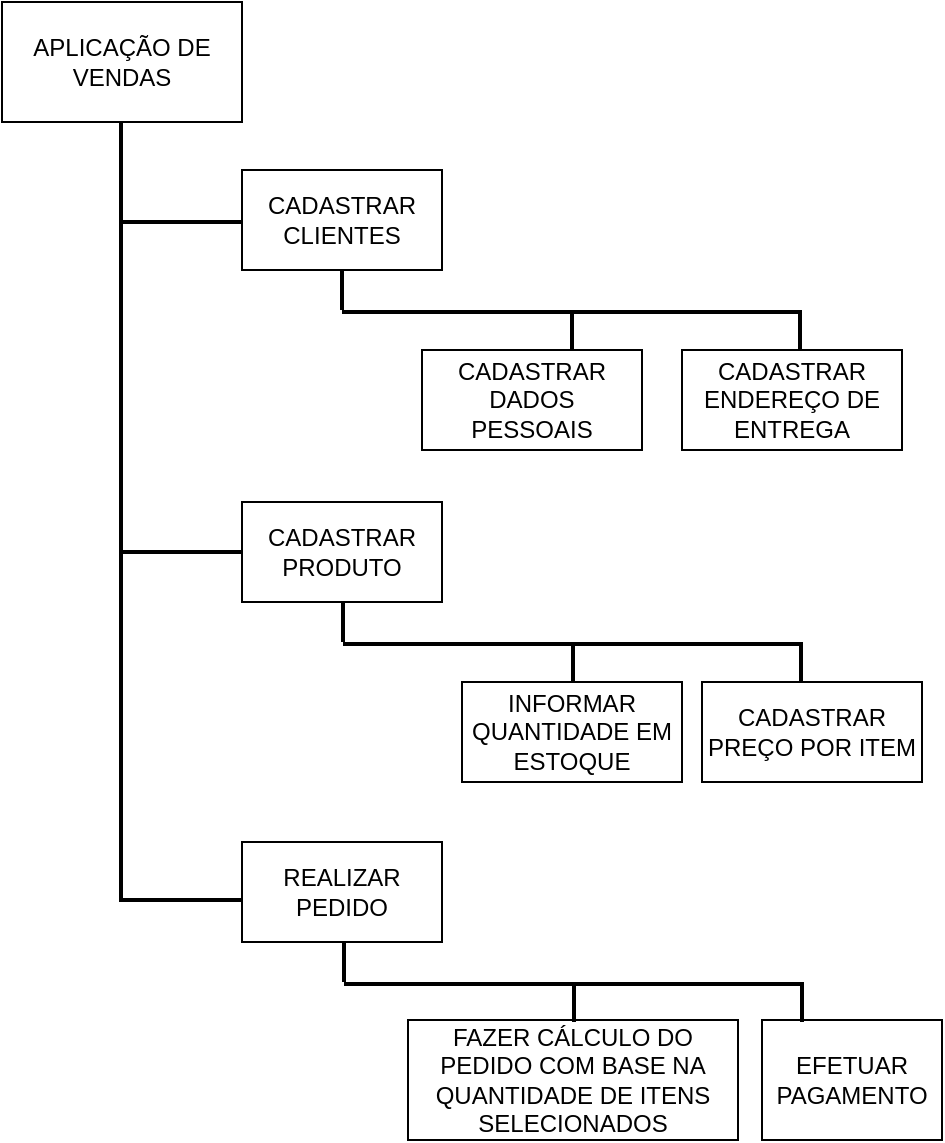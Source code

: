 <mxfile version="12.8.8" type="device"><diagram id="DW4s5Xqux4nyz0q8uN-x" name="Page-1"><mxGraphModel dx="599" dy="332" grid="1" gridSize="10" guides="1" tooltips="1" connect="1" arrows="1" fold="1" page="1" pageScale="1" pageWidth="827" pageHeight="1169" math="0" shadow="0"><root><mxCell id="0"/><mxCell id="1" parent="0"/><mxCell id="NTX5GC_UhsQ9ksiWa9M9-1" value="APLICAÇÃO DE&lt;br&gt;VENDAS" style="rounded=0;whiteSpace=wrap;html=1;" vertex="1" parent="1"><mxGeometry x="80" y="40" width="120" height="60" as="geometry"/></mxCell><mxCell id="NTX5GC_UhsQ9ksiWa9M9-2" value="CADASTRAR&lt;br&gt;CLIENTES" style="rounded=0;whiteSpace=wrap;html=1;" vertex="1" parent="1"><mxGeometry x="200" y="124" width="100" height="50" as="geometry"/></mxCell><mxCell id="NTX5GC_UhsQ9ksiWa9M9-6" value="" style="line;strokeWidth=2;direction=south;html=1;" vertex="1" parent="1"><mxGeometry x="132" y="100" width="15" height="390" as="geometry"/></mxCell><mxCell id="NTX5GC_UhsQ9ksiWa9M9-7" value="" style="line;strokeWidth=2;html=1;" vertex="1" parent="1"><mxGeometry x="140" y="145" width="60" height="10" as="geometry"/></mxCell><mxCell id="NTX5GC_UhsQ9ksiWa9M9-15" value="CADASTRAR&lt;br&gt;PRODUTO" style="rounded=0;whiteSpace=wrap;html=1;" vertex="1" parent="1"><mxGeometry x="200" y="290" width="100" height="50" as="geometry"/></mxCell><mxCell id="NTX5GC_UhsQ9ksiWa9M9-16" value="CADASTRAR&lt;br&gt;DADOS&lt;br&gt;PESSOAIS" style="rounded=0;whiteSpace=wrap;html=1;" vertex="1" parent="1"><mxGeometry x="290" y="214" width="110" height="50" as="geometry"/></mxCell><mxCell id="NTX5GC_UhsQ9ksiWa9M9-17" value="CADASTRAR&lt;br&gt;ENDEREÇO DE&lt;br&gt;ENTREGA" style="rounded=0;whiteSpace=wrap;html=1;" vertex="1" parent="1"><mxGeometry x="420" y="214" width="110" height="50" as="geometry"/></mxCell><mxCell id="NTX5GC_UhsQ9ksiWa9M9-18" value="INFORMAR&lt;br&gt;QUANTIDADE EM&lt;br&gt;ESTOQUE" style="rounded=0;whiteSpace=wrap;html=1;" vertex="1" parent="1"><mxGeometry x="310" y="380" width="110" height="50" as="geometry"/></mxCell><mxCell id="NTX5GC_UhsQ9ksiWa9M9-19" value="CADASTRAR PREÇO POR ITEM" style="rounded=0;whiteSpace=wrap;html=1;" vertex="1" parent="1"><mxGeometry x="430" y="380" width="110" height="50" as="geometry"/></mxCell><mxCell id="NTX5GC_UhsQ9ksiWa9M9-20" value="REALIZAR PEDIDO" style="rounded=0;whiteSpace=wrap;html=1;" vertex="1" parent="1"><mxGeometry x="200" y="460" width="100" height="50" as="geometry"/></mxCell><mxCell id="NTX5GC_UhsQ9ksiWa9M9-21" value="FAZER CÁLCULO DO PEDIDO COM BASE NA QUANTIDADE DE ITENS SELECIONADOS" style="rounded=0;whiteSpace=wrap;html=1;" vertex="1" parent="1"><mxGeometry x="283" y="549" width="165" height="60" as="geometry"/></mxCell><mxCell id="NTX5GC_UhsQ9ksiWa9M9-22" value="EFETUAR&lt;br&gt;PAGAMENTO" style="rounded=0;whiteSpace=wrap;html=1;" vertex="1" parent="1"><mxGeometry x="460" y="549" width="90" height="60" as="geometry"/></mxCell><mxCell id="NTX5GC_UhsQ9ksiWa9M9-23" value="" style="line;strokeWidth=2;html=1;" vertex="1" parent="1"><mxGeometry x="140" y="310" width="60" height="10" as="geometry"/></mxCell><mxCell id="NTX5GC_UhsQ9ksiWa9M9-24" value="" style="line;strokeWidth=2;html=1;" vertex="1" parent="1"><mxGeometry x="140" y="484" width="60" height="10" as="geometry"/></mxCell><mxCell id="NTX5GC_UhsQ9ksiWa9M9-25" value="" style="line;strokeWidth=2;html=1;" vertex="1" parent="1"><mxGeometry x="250" y="190" width="230" height="10" as="geometry"/></mxCell><mxCell id="NTX5GC_UhsQ9ksiWa9M9-26" value="" style="line;strokeWidth=2;direction=south;html=1;" vertex="1" parent="1"><mxGeometry x="360" y="194" width="10" height="20" as="geometry"/></mxCell><mxCell id="NTX5GC_UhsQ9ksiWa9M9-27" value="" style="line;strokeWidth=2;direction=south;html=1;" vertex="1" parent="1"><mxGeometry x="474" y="194" width="10" height="20" as="geometry"/></mxCell><mxCell id="NTX5GC_UhsQ9ksiWa9M9-28" value="" style="line;strokeWidth=2;direction=south;html=1;" vertex="1" parent="1"><mxGeometry x="245" y="174" width="10" height="20" as="geometry"/></mxCell><mxCell id="NTX5GC_UhsQ9ksiWa9M9-29" value="" style="line;strokeWidth=2;html=1;" vertex="1" parent="1"><mxGeometry x="250.5" y="356" width="230" height="10" as="geometry"/></mxCell><mxCell id="NTX5GC_UhsQ9ksiWa9M9-30" value="" style="line;strokeWidth=2;direction=south;html=1;" vertex="1" parent="1"><mxGeometry x="360.5" y="360" width="10" height="20" as="geometry"/></mxCell><mxCell id="NTX5GC_UhsQ9ksiWa9M9-31" value="" style="line;strokeWidth=2;direction=south;html=1;" vertex="1" parent="1"><mxGeometry x="474.5" y="360" width="10" height="20" as="geometry"/></mxCell><mxCell id="NTX5GC_UhsQ9ksiWa9M9-32" value="" style="line;strokeWidth=2;direction=south;html=1;" vertex="1" parent="1"><mxGeometry x="245.5" y="340" width="10" height="20" as="geometry"/></mxCell><mxCell id="NTX5GC_UhsQ9ksiWa9M9-33" value="" style="line;strokeWidth=2;html=1;" vertex="1" parent="1"><mxGeometry x="251" y="526" width="230" height="10" as="geometry"/></mxCell><mxCell id="NTX5GC_UhsQ9ksiWa9M9-34" value="" style="line;strokeWidth=2;direction=south;html=1;" vertex="1" parent="1"><mxGeometry x="361" y="530" width="10" height="20" as="geometry"/></mxCell><mxCell id="NTX5GC_UhsQ9ksiWa9M9-35" value="" style="line;strokeWidth=2;direction=south;html=1;" vertex="1" parent="1"><mxGeometry x="475" y="530" width="10" height="20" as="geometry"/></mxCell><mxCell id="NTX5GC_UhsQ9ksiWa9M9-36" value="" style="line;strokeWidth=2;direction=south;html=1;" vertex="1" parent="1"><mxGeometry x="246" y="510" width="10" height="20" as="geometry"/></mxCell></root></mxGraphModel></diagram></mxfile>